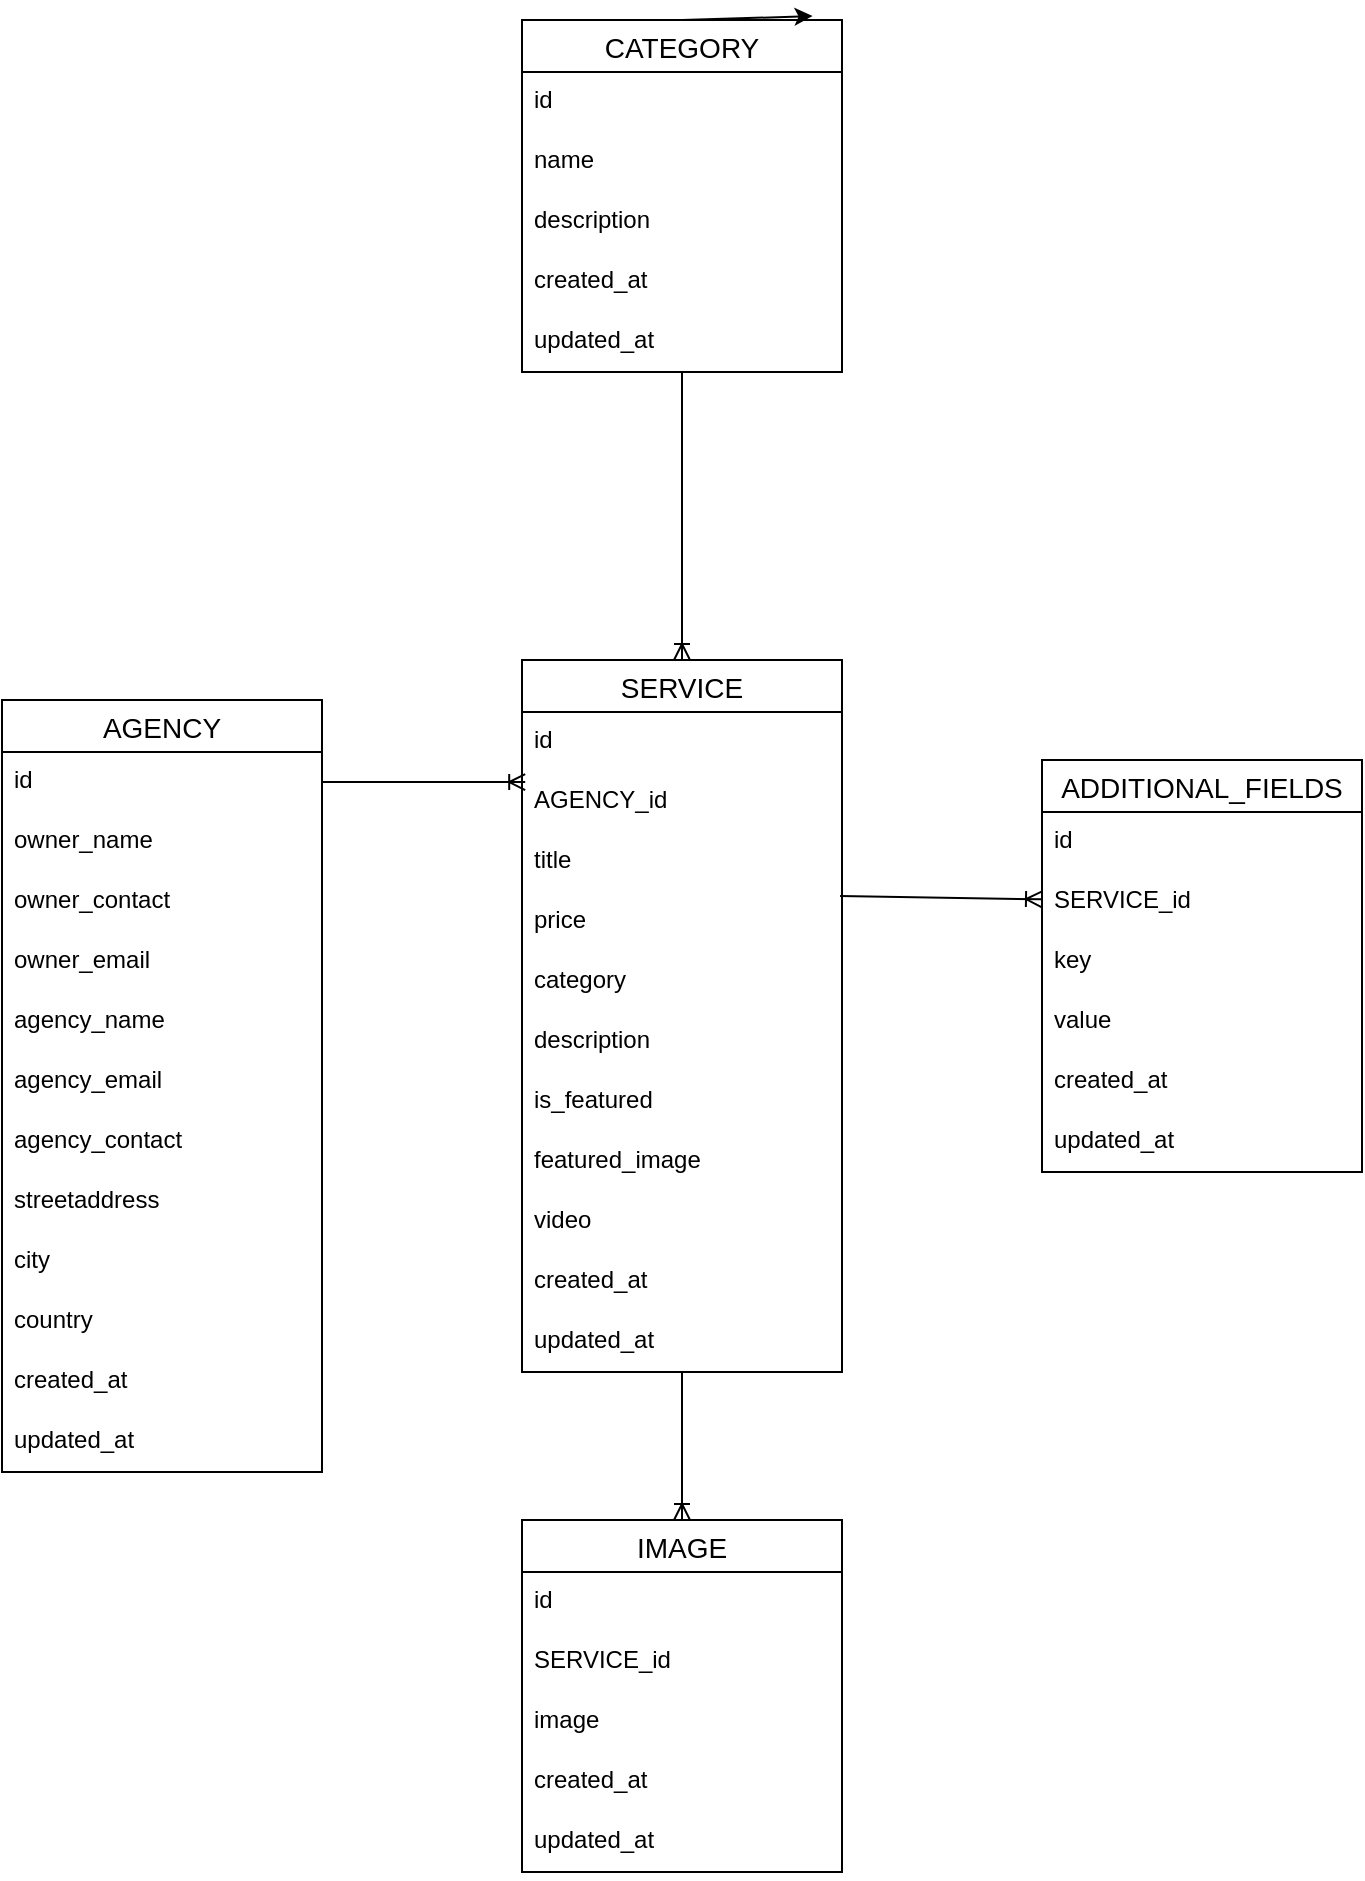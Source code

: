 <mxfile version="13.9.2" type="github">
  <diagram id="EKQX9fCXCVHphFlSRswc" name="Page-1">
    <mxGraphModel dx="948" dy="2027" grid="1" gridSize="10" guides="1" tooltips="1" connect="1" arrows="1" fold="1" page="1" pageScale="1" pageWidth="827" pageHeight="1169" math="0" shadow="0">
      <root>
        <mxCell id="0" />
        <mxCell id="1" parent="0" />
        <mxCell id="075kjveACImMd5pvzpPQ-1" value="AGENCY" style="swimlane;fontStyle=0;childLayout=stackLayout;horizontal=1;startSize=26;horizontalStack=0;resizeParent=1;resizeParentMax=0;resizeLast=0;collapsible=1;marginBottom=0;align=center;fontSize=14;" vertex="1" parent="1">
          <mxGeometry x="60" y="70" width="160" height="386" as="geometry" />
        </mxCell>
        <mxCell id="075kjveACImMd5pvzpPQ-2" value="id" style="text;strokeColor=none;fillColor=none;spacingLeft=4;spacingRight=4;overflow=hidden;rotatable=0;points=[[0,0.5],[1,0.5]];portConstraint=eastwest;fontSize=12;" vertex="1" parent="075kjveACImMd5pvzpPQ-1">
          <mxGeometry y="26" width="160" height="30" as="geometry" />
        </mxCell>
        <mxCell id="075kjveACImMd5pvzpPQ-7" value="owner_name" style="text;strokeColor=none;fillColor=none;spacingLeft=4;spacingRight=4;overflow=hidden;rotatable=0;points=[[0,0.5],[1,0.5]];portConstraint=eastwest;fontSize=12;" vertex="1" parent="075kjveACImMd5pvzpPQ-1">
          <mxGeometry y="56" width="160" height="30" as="geometry" />
        </mxCell>
        <mxCell id="075kjveACImMd5pvzpPQ-3" value="owner_contact" style="text;strokeColor=none;fillColor=none;spacingLeft=4;spacingRight=4;overflow=hidden;rotatable=0;points=[[0,0.5],[1,0.5]];portConstraint=eastwest;fontSize=12;" vertex="1" parent="075kjveACImMd5pvzpPQ-1">
          <mxGeometry y="86" width="160" height="30" as="geometry" />
        </mxCell>
        <mxCell id="075kjveACImMd5pvzpPQ-4" value="owner_email" style="text;strokeColor=none;fillColor=none;spacingLeft=4;spacingRight=4;overflow=hidden;rotatable=0;points=[[0,0.5],[1,0.5]];portConstraint=eastwest;fontSize=12;" vertex="1" parent="075kjveACImMd5pvzpPQ-1">
          <mxGeometry y="116" width="160" height="30" as="geometry" />
        </mxCell>
        <mxCell id="075kjveACImMd5pvzpPQ-5" value="agency_name" style="text;strokeColor=none;fillColor=none;spacingLeft=4;spacingRight=4;overflow=hidden;rotatable=0;points=[[0,0.5],[1,0.5]];portConstraint=eastwest;fontSize=12;" vertex="1" parent="075kjveACImMd5pvzpPQ-1">
          <mxGeometry y="146" width="160" height="30" as="geometry" />
        </mxCell>
        <mxCell id="075kjveACImMd5pvzpPQ-6" value="agency_email" style="text;strokeColor=none;fillColor=none;spacingLeft=4;spacingRight=4;overflow=hidden;rotatable=0;points=[[0,0.5],[1,0.5]];portConstraint=eastwest;fontSize=12;" vertex="1" parent="075kjveACImMd5pvzpPQ-1">
          <mxGeometry y="176" width="160" height="30" as="geometry" />
        </mxCell>
        <mxCell id="075kjveACImMd5pvzpPQ-8" value="agency_contact" style="text;strokeColor=none;fillColor=none;spacingLeft=4;spacingRight=4;overflow=hidden;rotatable=0;points=[[0,0.5],[1,0.5]];portConstraint=eastwest;fontSize=12;" vertex="1" parent="075kjveACImMd5pvzpPQ-1">
          <mxGeometry y="206" width="160" height="30" as="geometry" />
        </mxCell>
        <mxCell id="075kjveACImMd5pvzpPQ-9" value="streetaddress" style="text;strokeColor=none;fillColor=none;spacingLeft=4;spacingRight=4;overflow=hidden;rotatable=0;points=[[0,0.5],[1,0.5]];portConstraint=eastwest;fontSize=12;" vertex="1" parent="075kjveACImMd5pvzpPQ-1">
          <mxGeometry y="236" width="160" height="30" as="geometry" />
        </mxCell>
        <mxCell id="075kjveACImMd5pvzpPQ-10" value="city" style="text;strokeColor=none;fillColor=none;spacingLeft=4;spacingRight=4;overflow=hidden;rotatable=0;points=[[0,0.5],[1,0.5]];portConstraint=eastwest;fontSize=12;" vertex="1" parent="075kjveACImMd5pvzpPQ-1">
          <mxGeometry y="266" width="160" height="30" as="geometry" />
        </mxCell>
        <mxCell id="075kjveACImMd5pvzpPQ-11" value="country" style="text;strokeColor=none;fillColor=none;spacingLeft=4;spacingRight=4;overflow=hidden;rotatable=0;points=[[0,0.5],[1,0.5]];portConstraint=eastwest;fontSize=12;" vertex="1" parent="075kjveACImMd5pvzpPQ-1">
          <mxGeometry y="296" width="160" height="30" as="geometry" />
        </mxCell>
        <mxCell id="075kjveACImMd5pvzpPQ-12" value="created_at" style="text;strokeColor=none;fillColor=none;spacingLeft=4;spacingRight=4;overflow=hidden;rotatable=0;points=[[0,0.5],[1,0.5]];portConstraint=eastwest;fontSize=12;" vertex="1" parent="075kjveACImMd5pvzpPQ-1">
          <mxGeometry y="326" width="160" height="30" as="geometry" />
        </mxCell>
        <mxCell id="075kjveACImMd5pvzpPQ-13" value="updated_at" style="text;strokeColor=none;fillColor=none;spacingLeft=4;spacingRight=4;overflow=hidden;rotatable=0;points=[[0,0.5],[1,0.5]];portConstraint=eastwest;fontSize=12;" vertex="1" parent="075kjveACImMd5pvzpPQ-1">
          <mxGeometry y="356" width="160" height="30" as="geometry" />
        </mxCell>
        <mxCell id="075kjveACImMd5pvzpPQ-14" value="" style="fontSize=12;html=1;endArrow=ERoneToMany;exitX=1;exitY=0.5;exitDx=0;exitDy=0;rounded=0;entryX=0.01;entryY=0.167;entryDx=0;entryDy=0;entryPerimeter=0;" edge="1" parent="1" source="075kjveACImMd5pvzpPQ-2" target="075kjveACImMd5pvzpPQ-17">
          <mxGeometry width="100" height="100" relative="1" as="geometry">
            <mxPoint x="240" y="320" as="sourcePoint" />
            <mxPoint x="380" y="111" as="targetPoint" />
          </mxGeometry>
        </mxCell>
        <mxCell id="075kjveACImMd5pvzpPQ-15" value="SERVICE" style="swimlane;fontStyle=0;childLayout=stackLayout;horizontal=1;startSize=26;horizontalStack=0;resizeParent=1;resizeParentMax=0;resizeLast=0;collapsible=1;marginBottom=0;align=center;fontSize=14;" vertex="1" parent="1">
          <mxGeometry x="320" y="50" width="160" height="356" as="geometry" />
        </mxCell>
        <mxCell id="075kjveACImMd5pvzpPQ-16" value="id" style="text;strokeColor=none;fillColor=none;spacingLeft=4;spacingRight=4;overflow=hidden;rotatable=0;points=[[0,0.5],[1,0.5]];portConstraint=eastwest;fontSize=12;" vertex="1" parent="075kjveACImMd5pvzpPQ-15">
          <mxGeometry y="26" width="160" height="30" as="geometry" />
        </mxCell>
        <mxCell id="075kjveACImMd5pvzpPQ-17" value="AGENCY_id" style="text;strokeColor=none;fillColor=none;spacingLeft=4;spacingRight=4;overflow=hidden;rotatable=0;points=[[0,0.5],[1,0.5]];portConstraint=eastwest;fontSize=12;" vertex="1" parent="075kjveACImMd5pvzpPQ-15">
          <mxGeometry y="56" width="160" height="30" as="geometry" />
        </mxCell>
        <mxCell id="075kjveACImMd5pvzpPQ-24" value="title" style="text;strokeColor=none;fillColor=none;spacingLeft=4;spacingRight=4;overflow=hidden;rotatable=0;points=[[0,0.5],[1,0.5]];portConstraint=eastwest;fontSize=12;" vertex="1" parent="075kjveACImMd5pvzpPQ-15">
          <mxGeometry y="86" width="160" height="30" as="geometry" />
        </mxCell>
        <mxCell id="075kjveACImMd5pvzpPQ-18" value="price" style="text;strokeColor=none;fillColor=none;spacingLeft=4;spacingRight=4;overflow=hidden;rotatable=0;points=[[0,0.5],[1,0.5]];portConstraint=eastwest;fontSize=12;" vertex="1" parent="075kjveACImMd5pvzpPQ-15">
          <mxGeometry y="116" width="160" height="30" as="geometry" />
        </mxCell>
        <mxCell id="075kjveACImMd5pvzpPQ-19" value="category" style="text;strokeColor=none;fillColor=none;spacingLeft=4;spacingRight=4;overflow=hidden;rotatable=0;points=[[0,0.5],[1,0.5]];portConstraint=eastwest;fontSize=12;" vertex="1" parent="075kjveACImMd5pvzpPQ-15">
          <mxGeometry y="146" width="160" height="30" as="geometry" />
        </mxCell>
        <mxCell id="075kjveACImMd5pvzpPQ-20" value="description" style="text;strokeColor=none;fillColor=none;spacingLeft=4;spacingRight=4;overflow=hidden;rotatable=0;points=[[0,0.5],[1,0.5]];portConstraint=eastwest;fontSize=12;" vertex="1" parent="075kjveACImMd5pvzpPQ-15">
          <mxGeometry y="176" width="160" height="30" as="geometry" />
        </mxCell>
        <mxCell id="075kjveACImMd5pvzpPQ-21" value="is_featured" style="text;strokeColor=none;fillColor=none;spacingLeft=4;spacingRight=4;overflow=hidden;rotatable=0;points=[[0,0.5],[1,0.5]];portConstraint=eastwest;fontSize=12;" vertex="1" parent="075kjveACImMd5pvzpPQ-15">
          <mxGeometry y="206" width="160" height="30" as="geometry" />
        </mxCell>
        <mxCell id="075kjveACImMd5pvzpPQ-22" value="featured_image" style="text;strokeColor=none;fillColor=none;spacingLeft=4;spacingRight=4;overflow=hidden;rotatable=0;points=[[0,0.5],[1,0.5]];portConstraint=eastwest;fontSize=12;" vertex="1" parent="075kjveACImMd5pvzpPQ-15">
          <mxGeometry y="236" width="160" height="30" as="geometry" />
        </mxCell>
        <mxCell id="075kjveACImMd5pvzpPQ-23" value="video" style="text;strokeColor=none;fillColor=none;spacingLeft=4;spacingRight=4;overflow=hidden;rotatable=0;points=[[0,0.5],[1,0.5]];portConstraint=eastwest;fontSize=12;" vertex="1" parent="075kjveACImMd5pvzpPQ-15">
          <mxGeometry y="266" width="160" height="30" as="geometry" />
        </mxCell>
        <mxCell id="075kjveACImMd5pvzpPQ-31" value="created_at" style="text;strokeColor=none;fillColor=none;spacingLeft=4;spacingRight=4;overflow=hidden;rotatable=0;points=[[0,0.5],[1,0.5]];portConstraint=eastwest;fontSize=12;" vertex="1" parent="075kjveACImMd5pvzpPQ-15">
          <mxGeometry y="296" width="160" height="30" as="geometry" />
        </mxCell>
        <mxCell id="075kjveACImMd5pvzpPQ-32" value="updated_at" style="text;strokeColor=none;fillColor=none;spacingLeft=4;spacingRight=4;overflow=hidden;rotatable=0;points=[[0,0.5],[1,0.5]];portConstraint=eastwest;fontSize=12;" vertex="1" parent="075kjveACImMd5pvzpPQ-15">
          <mxGeometry y="326" width="160" height="30" as="geometry" />
        </mxCell>
        <mxCell id="075kjveACImMd5pvzpPQ-25" value="" style="fontSize=12;html=1;endArrow=ERoneToMany;rounded=0;entryX=0.5;entryY=0;entryDx=0;entryDy=0;" edge="1" parent="1" source="075kjveACImMd5pvzpPQ-32" target="075kjveACImMd5pvzpPQ-26">
          <mxGeometry width="100" height="100" relative="1" as="geometry">
            <mxPoint x="390" y="410" as="sourcePoint" />
            <mxPoint x="411" y="480" as="targetPoint" />
          </mxGeometry>
        </mxCell>
        <mxCell id="075kjveACImMd5pvzpPQ-26" value="IMAGE" style="swimlane;fontStyle=0;childLayout=stackLayout;horizontal=1;startSize=26;horizontalStack=0;resizeParent=1;resizeParentMax=0;resizeLast=0;collapsible=1;marginBottom=0;align=center;fontSize=14;" vertex="1" parent="1">
          <mxGeometry x="320" y="480" width="160" height="176" as="geometry" />
        </mxCell>
        <mxCell id="075kjveACImMd5pvzpPQ-38" value="id" style="text;strokeColor=none;fillColor=none;spacingLeft=4;spacingRight=4;overflow=hidden;rotatable=0;points=[[0,0.5],[1,0.5]];portConstraint=eastwest;fontSize=12;" vertex="1" parent="075kjveACImMd5pvzpPQ-26">
          <mxGeometry y="26" width="160" height="30" as="geometry" />
        </mxCell>
        <mxCell id="075kjveACImMd5pvzpPQ-27" value="SERVICE_id" style="text;strokeColor=none;fillColor=none;spacingLeft=4;spacingRight=4;overflow=hidden;rotatable=0;points=[[0,0.5],[1,0.5]];portConstraint=eastwest;fontSize=12;" vertex="1" parent="075kjveACImMd5pvzpPQ-26">
          <mxGeometry y="56" width="160" height="30" as="geometry" />
        </mxCell>
        <mxCell id="075kjveACImMd5pvzpPQ-28" value="image" style="text;strokeColor=none;fillColor=none;spacingLeft=4;spacingRight=4;overflow=hidden;rotatable=0;points=[[0,0.5],[1,0.5]];portConstraint=eastwest;fontSize=12;" vertex="1" parent="075kjveACImMd5pvzpPQ-26">
          <mxGeometry y="86" width="160" height="30" as="geometry" />
        </mxCell>
        <mxCell id="075kjveACImMd5pvzpPQ-29" value="created_at&#xa;" style="text;strokeColor=none;fillColor=none;spacingLeft=4;spacingRight=4;overflow=hidden;rotatable=0;points=[[0,0.5],[1,0.5]];portConstraint=eastwest;fontSize=12;" vertex="1" parent="075kjveACImMd5pvzpPQ-26">
          <mxGeometry y="116" width="160" height="30" as="geometry" />
        </mxCell>
        <mxCell id="075kjveACImMd5pvzpPQ-30" value="updated_at" style="text;strokeColor=none;fillColor=none;spacingLeft=4;spacingRight=4;overflow=hidden;rotatable=0;points=[[0,0.5],[1,0.5]];portConstraint=eastwest;fontSize=12;" vertex="1" parent="075kjveACImMd5pvzpPQ-26">
          <mxGeometry y="146" width="160" height="30" as="geometry" />
        </mxCell>
        <mxCell id="075kjveACImMd5pvzpPQ-39" value="ADDITIONAL_FIELDS" style="swimlane;fontStyle=0;childLayout=stackLayout;horizontal=1;startSize=26;horizontalStack=0;resizeParent=1;resizeParentMax=0;resizeLast=0;collapsible=1;marginBottom=0;align=center;fontSize=14;" vertex="1" parent="1">
          <mxGeometry x="580" y="100" width="160" height="206" as="geometry" />
        </mxCell>
        <mxCell id="075kjveACImMd5pvzpPQ-40" value="id" style="text;strokeColor=none;fillColor=none;spacingLeft=4;spacingRight=4;overflow=hidden;rotatable=0;points=[[0,0.5],[1,0.5]];portConstraint=eastwest;fontSize=12;" vertex="1" parent="075kjveACImMd5pvzpPQ-39">
          <mxGeometry y="26" width="160" height="30" as="geometry" />
        </mxCell>
        <mxCell id="075kjveACImMd5pvzpPQ-41" value="SERVICE_id" style="text;strokeColor=none;fillColor=none;spacingLeft=4;spacingRight=4;overflow=hidden;rotatable=0;points=[[0,0.5],[1,0.5]];portConstraint=eastwest;fontSize=12;" vertex="1" parent="075kjveACImMd5pvzpPQ-39">
          <mxGeometry y="56" width="160" height="30" as="geometry" />
        </mxCell>
        <mxCell id="075kjveACImMd5pvzpPQ-42" value="key" style="text;strokeColor=none;fillColor=none;spacingLeft=4;spacingRight=4;overflow=hidden;rotatable=0;points=[[0,0.5],[1,0.5]];portConstraint=eastwest;fontSize=12;" vertex="1" parent="075kjveACImMd5pvzpPQ-39">
          <mxGeometry y="86" width="160" height="30" as="geometry" />
        </mxCell>
        <mxCell id="075kjveACImMd5pvzpPQ-43" value="value" style="text;strokeColor=none;fillColor=none;spacingLeft=4;spacingRight=4;overflow=hidden;rotatable=0;points=[[0,0.5],[1,0.5]];portConstraint=eastwest;fontSize=12;" vertex="1" parent="075kjveACImMd5pvzpPQ-39">
          <mxGeometry y="116" width="160" height="30" as="geometry" />
        </mxCell>
        <mxCell id="075kjveACImMd5pvzpPQ-49" value="created_at" style="text;strokeColor=none;fillColor=none;spacingLeft=4;spacingRight=4;overflow=hidden;rotatable=0;points=[[0,0.5],[1,0.5]];portConstraint=eastwest;fontSize=12;" vertex="1" parent="075kjveACImMd5pvzpPQ-39">
          <mxGeometry y="146" width="160" height="30" as="geometry" />
        </mxCell>
        <mxCell id="075kjveACImMd5pvzpPQ-50" value="updated_at" style="text;strokeColor=none;fillColor=none;spacingLeft=4;spacingRight=4;overflow=hidden;rotatable=0;points=[[0,0.5],[1,0.5]];portConstraint=eastwest;fontSize=12;" vertex="1" parent="075kjveACImMd5pvzpPQ-39">
          <mxGeometry y="176" width="160" height="30" as="geometry" />
        </mxCell>
        <mxCell id="075kjveACImMd5pvzpPQ-44" value="" style="fontSize=12;html=1;endArrow=ERoneToMany;rounded=0;exitX=0.994;exitY=0.067;exitDx=0;exitDy=0;exitPerimeter=0;" edge="1" parent="1" source="075kjveACImMd5pvzpPQ-18" target="075kjveACImMd5pvzpPQ-41">
          <mxGeometry width="100" height="100" relative="1" as="geometry">
            <mxPoint x="510" y="170" as="sourcePoint" />
            <mxPoint x="490" y="70" as="targetPoint" />
          </mxGeometry>
        </mxCell>
        <mxCell id="075kjveACImMd5pvzpPQ-45" value="CATEGORY" style="swimlane;fontStyle=0;childLayout=stackLayout;horizontal=1;startSize=26;horizontalStack=0;resizeParent=1;resizeParentMax=0;resizeLast=0;collapsible=1;marginBottom=0;align=center;fontSize=14;" vertex="1" parent="1">
          <mxGeometry x="320" y="-270" width="160" height="176" as="geometry" />
        </mxCell>
        <mxCell id="075kjveACImMd5pvzpPQ-46" value="id" style="text;strokeColor=none;fillColor=none;spacingLeft=4;spacingRight=4;overflow=hidden;rotatable=0;points=[[0,0.5],[1,0.5]];portConstraint=eastwest;fontSize=12;" vertex="1" parent="075kjveACImMd5pvzpPQ-45">
          <mxGeometry y="26" width="160" height="30" as="geometry" />
        </mxCell>
        <mxCell id="075kjveACImMd5pvzpPQ-47" value="name" style="text;strokeColor=none;fillColor=none;spacingLeft=4;spacingRight=4;overflow=hidden;rotatable=0;points=[[0,0.5],[1,0.5]];portConstraint=eastwest;fontSize=12;" vertex="1" parent="075kjveACImMd5pvzpPQ-45">
          <mxGeometry y="56" width="160" height="30" as="geometry" />
        </mxCell>
        <mxCell id="075kjveACImMd5pvzpPQ-48" value="description" style="text;strokeColor=none;fillColor=none;spacingLeft=4;spacingRight=4;overflow=hidden;rotatable=0;points=[[0,0.5],[1,0.5]];portConstraint=eastwest;fontSize=12;" vertex="1" parent="075kjveACImMd5pvzpPQ-45">
          <mxGeometry y="86" width="160" height="30" as="geometry" />
        </mxCell>
        <mxCell id="075kjveACImMd5pvzpPQ-51" value="created_at" style="text;strokeColor=none;fillColor=none;spacingLeft=4;spacingRight=4;overflow=hidden;rotatable=0;points=[[0,0.5],[1,0.5]];portConstraint=eastwest;fontSize=12;" vertex="1" parent="075kjveACImMd5pvzpPQ-45">
          <mxGeometry y="116" width="160" height="30" as="geometry" />
        </mxCell>
        <mxCell id="075kjveACImMd5pvzpPQ-52" value="updated_at" style="text;strokeColor=none;fillColor=none;spacingLeft=4;spacingRight=4;overflow=hidden;rotatable=0;points=[[0,0.5],[1,0.5]];portConstraint=eastwest;fontSize=12;" vertex="1" parent="075kjveACImMd5pvzpPQ-45">
          <mxGeometry y="146" width="160" height="30" as="geometry" />
        </mxCell>
        <mxCell id="075kjveACImMd5pvzpPQ-53" value="" style="fontSize=12;html=1;endArrow=ERoneToMany;entryX=0.5;entryY=0;entryDx=0;entryDy=0;rounded=0;" edge="1" parent="1" source="075kjveACImMd5pvzpPQ-52" target="075kjveACImMd5pvzpPQ-15">
          <mxGeometry width="100" height="100" relative="1" as="geometry">
            <mxPoint x="400" y="-90" as="sourcePoint" />
            <mxPoint x="450" y="70" as="targetPoint" />
          </mxGeometry>
        </mxCell>
        <mxCell id="075kjveACImMd5pvzpPQ-54" style="edgeStyle=none;rounded=0;orthogonalLoop=1;jettySize=auto;html=1;exitX=0.5;exitY=0;exitDx=0;exitDy=0;entryX=0.908;entryY=-0.011;entryDx=0;entryDy=0;entryPerimeter=0;" edge="1" parent="1" source="075kjveACImMd5pvzpPQ-45" target="075kjveACImMd5pvzpPQ-45">
          <mxGeometry relative="1" as="geometry" />
        </mxCell>
      </root>
    </mxGraphModel>
  </diagram>
</mxfile>
